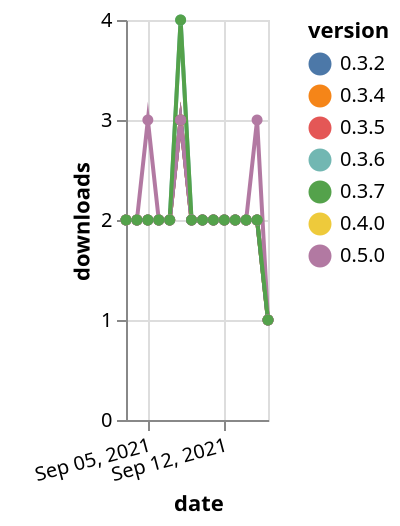 {"$schema": "https://vega.github.io/schema/vega-lite/v5.json", "description": "A simple bar chart with embedded data.", "data": {"values": [{"date": "2021-09-03", "total": 905, "delta": 2, "version": "0.3.4"}, {"date": "2021-09-04", "total": 907, "delta": 2, "version": "0.3.4"}, {"date": "2021-09-05", "total": 909, "delta": 2, "version": "0.3.4"}, {"date": "2021-09-06", "total": 911, "delta": 2, "version": "0.3.4"}, {"date": "2021-09-07", "total": 913, "delta": 2, "version": "0.3.4"}, {"date": "2021-09-08", "total": 916, "delta": 3, "version": "0.3.4"}, {"date": "2021-09-09", "total": 918, "delta": 2, "version": "0.3.4"}, {"date": "2021-09-10", "total": 920, "delta": 2, "version": "0.3.4"}, {"date": "2021-09-11", "total": 922, "delta": 2, "version": "0.3.4"}, {"date": "2021-09-12", "total": 924, "delta": 2, "version": "0.3.4"}, {"date": "2021-09-13", "total": 926, "delta": 2, "version": "0.3.4"}, {"date": "2021-09-14", "total": 928, "delta": 2, "version": "0.3.4"}, {"date": "2021-09-15", "total": 930, "delta": 2, "version": "0.3.4"}, {"date": "2021-09-16", "total": 931, "delta": 1, "version": "0.3.4"}, {"date": "2021-09-03", "total": 691, "delta": 2, "version": "0.4.0"}, {"date": "2021-09-04", "total": 693, "delta": 2, "version": "0.4.0"}, {"date": "2021-09-05", "total": 695, "delta": 2, "version": "0.4.0"}, {"date": "2021-09-06", "total": 697, "delta": 2, "version": "0.4.0"}, {"date": "2021-09-07", "total": 699, "delta": 2, "version": "0.4.0"}, {"date": "2021-09-08", "total": 702, "delta": 3, "version": "0.4.0"}, {"date": "2021-09-09", "total": 704, "delta": 2, "version": "0.4.0"}, {"date": "2021-09-10", "total": 706, "delta": 2, "version": "0.4.0"}, {"date": "2021-09-11", "total": 708, "delta": 2, "version": "0.4.0"}, {"date": "2021-09-12", "total": 710, "delta": 2, "version": "0.4.0"}, {"date": "2021-09-13", "total": 712, "delta": 2, "version": "0.4.0"}, {"date": "2021-09-14", "total": 714, "delta": 2, "version": "0.4.0"}, {"date": "2021-09-15", "total": 716, "delta": 2, "version": "0.4.0"}, {"date": "2021-09-16", "total": 717, "delta": 1, "version": "0.4.0"}, {"date": "2021-09-03", "total": 905, "delta": 2, "version": "0.3.6"}, {"date": "2021-09-04", "total": 907, "delta": 2, "version": "0.3.6"}, {"date": "2021-09-05", "total": 909, "delta": 2, "version": "0.3.6"}, {"date": "2021-09-06", "total": 911, "delta": 2, "version": "0.3.6"}, {"date": "2021-09-07", "total": 913, "delta": 2, "version": "0.3.6"}, {"date": "2021-09-08", "total": 917, "delta": 4, "version": "0.3.6"}, {"date": "2021-09-09", "total": 919, "delta": 2, "version": "0.3.6"}, {"date": "2021-09-10", "total": 921, "delta": 2, "version": "0.3.6"}, {"date": "2021-09-11", "total": 923, "delta": 2, "version": "0.3.6"}, {"date": "2021-09-12", "total": 925, "delta": 2, "version": "0.3.6"}, {"date": "2021-09-13", "total": 927, "delta": 2, "version": "0.3.6"}, {"date": "2021-09-14", "total": 929, "delta": 2, "version": "0.3.6"}, {"date": "2021-09-15", "total": 931, "delta": 2, "version": "0.3.6"}, {"date": "2021-09-16", "total": 932, "delta": 1, "version": "0.3.6"}, {"date": "2021-09-03", "total": 872, "delta": 2, "version": "0.3.5"}, {"date": "2021-09-04", "total": 874, "delta": 2, "version": "0.3.5"}, {"date": "2021-09-05", "total": 876, "delta": 2, "version": "0.3.5"}, {"date": "2021-09-06", "total": 878, "delta": 2, "version": "0.3.5"}, {"date": "2021-09-07", "total": 880, "delta": 2, "version": "0.3.5"}, {"date": "2021-09-08", "total": 883, "delta": 3, "version": "0.3.5"}, {"date": "2021-09-09", "total": 885, "delta": 2, "version": "0.3.5"}, {"date": "2021-09-10", "total": 887, "delta": 2, "version": "0.3.5"}, {"date": "2021-09-11", "total": 889, "delta": 2, "version": "0.3.5"}, {"date": "2021-09-12", "total": 891, "delta": 2, "version": "0.3.5"}, {"date": "2021-09-13", "total": 893, "delta": 2, "version": "0.3.5"}, {"date": "2021-09-14", "total": 895, "delta": 2, "version": "0.3.5"}, {"date": "2021-09-15", "total": 897, "delta": 2, "version": "0.3.5"}, {"date": "2021-09-16", "total": 898, "delta": 1, "version": "0.3.5"}, {"date": "2021-09-03", "total": 972, "delta": 2, "version": "0.3.2"}, {"date": "2021-09-04", "total": 974, "delta": 2, "version": "0.3.2"}, {"date": "2021-09-05", "total": 976, "delta": 2, "version": "0.3.2"}, {"date": "2021-09-06", "total": 978, "delta": 2, "version": "0.3.2"}, {"date": "2021-09-07", "total": 980, "delta": 2, "version": "0.3.2"}, {"date": "2021-09-08", "total": 983, "delta": 3, "version": "0.3.2"}, {"date": "2021-09-09", "total": 985, "delta": 2, "version": "0.3.2"}, {"date": "2021-09-10", "total": 987, "delta": 2, "version": "0.3.2"}, {"date": "2021-09-11", "total": 989, "delta": 2, "version": "0.3.2"}, {"date": "2021-09-12", "total": 991, "delta": 2, "version": "0.3.2"}, {"date": "2021-09-13", "total": 993, "delta": 2, "version": "0.3.2"}, {"date": "2021-09-14", "total": 995, "delta": 2, "version": "0.3.2"}, {"date": "2021-09-15", "total": 997, "delta": 2, "version": "0.3.2"}, {"date": "2021-09-16", "total": 998, "delta": 1, "version": "0.3.2"}, {"date": "2021-09-03", "total": 610, "delta": 2, "version": "0.5.0"}, {"date": "2021-09-04", "total": 612, "delta": 2, "version": "0.5.0"}, {"date": "2021-09-05", "total": 615, "delta": 3, "version": "0.5.0"}, {"date": "2021-09-06", "total": 617, "delta": 2, "version": "0.5.0"}, {"date": "2021-09-07", "total": 619, "delta": 2, "version": "0.5.0"}, {"date": "2021-09-08", "total": 622, "delta": 3, "version": "0.5.0"}, {"date": "2021-09-09", "total": 624, "delta": 2, "version": "0.5.0"}, {"date": "2021-09-10", "total": 626, "delta": 2, "version": "0.5.0"}, {"date": "2021-09-11", "total": 628, "delta": 2, "version": "0.5.0"}, {"date": "2021-09-12", "total": 630, "delta": 2, "version": "0.5.0"}, {"date": "2021-09-13", "total": 632, "delta": 2, "version": "0.5.0"}, {"date": "2021-09-14", "total": 634, "delta": 2, "version": "0.5.0"}, {"date": "2021-09-15", "total": 637, "delta": 3, "version": "0.5.0"}, {"date": "2021-09-16", "total": 638, "delta": 1, "version": "0.5.0"}, {"date": "2021-09-03", "total": 828, "delta": 2, "version": "0.3.7"}, {"date": "2021-09-04", "total": 830, "delta": 2, "version": "0.3.7"}, {"date": "2021-09-05", "total": 832, "delta": 2, "version": "0.3.7"}, {"date": "2021-09-06", "total": 834, "delta": 2, "version": "0.3.7"}, {"date": "2021-09-07", "total": 836, "delta": 2, "version": "0.3.7"}, {"date": "2021-09-08", "total": 840, "delta": 4, "version": "0.3.7"}, {"date": "2021-09-09", "total": 842, "delta": 2, "version": "0.3.7"}, {"date": "2021-09-10", "total": 844, "delta": 2, "version": "0.3.7"}, {"date": "2021-09-11", "total": 846, "delta": 2, "version": "0.3.7"}, {"date": "2021-09-12", "total": 848, "delta": 2, "version": "0.3.7"}, {"date": "2021-09-13", "total": 850, "delta": 2, "version": "0.3.7"}, {"date": "2021-09-14", "total": 852, "delta": 2, "version": "0.3.7"}, {"date": "2021-09-15", "total": 854, "delta": 2, "version": "0.3.7"}, {"date": "2021-09-16", "total": 855, "delta": 1, "version": "0.3.7"}]}, "width": "container", "mark": {"type": "line", "point": {"filled": true}}, "encoding": {"x": {"field": "date", "type": "temporal", "timeUnit": "yearmonthdate", "title": "date", "axis": {"labelAngle": -15}}, "y": {"field": "delta", "type": "quantitative", "title": "downloads"}, "color": {"field": "version", "type": "nominal"}, "tooltip": {"field": "delta"}}}